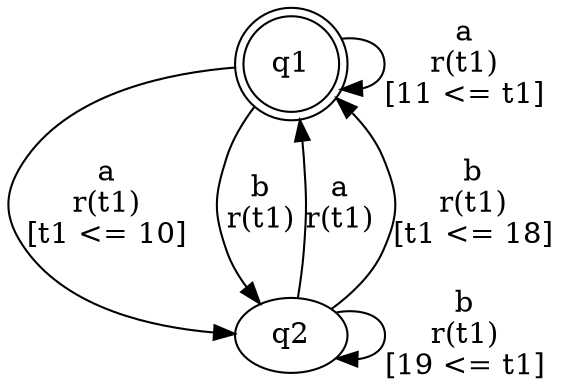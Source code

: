 digraph L {
	qq1[label=q1 shape=doublecircle]
	qq2[label=q2]
	qq1 -> qq2[label="a\nr(t1)\n[t1 <= 10]"]
	qq2 -> qq1[label="a\nr(t1)\n"]
	qq2 -> qq2[label="b\nr(t1)\n[19 <= t1]"]
	qq2 -> qq1[label="b\nr(t1)\n[t1 <= 18]"]
	qq1 -> qq1[label="a\nr(t1)\n[11 <= t1]"]
	qq1 -> qq2[label="b\nr(t1)\n"]
}
